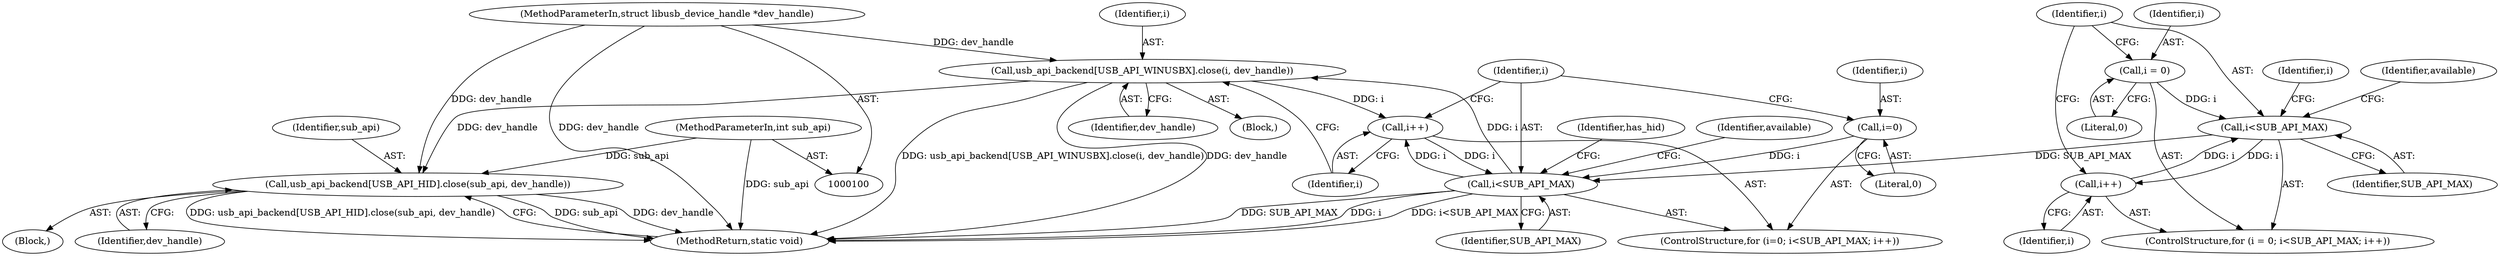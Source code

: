 digraph "1_Chrome_ac149a8d4371c0e01e0934fdd57b09e86f96b5b9_10@API" {
"1000214" [label="(Call,usb_api_backend[USB_API_HID].close(sub_api, dev_handle))"];
"1000101" [label="(MethodParameterIn,int sub_api)"];
"1000208" [label="(Call,usb_api_backend[USB_API_WINUSBX].close(i, dev_handle))"];
"1000197" [label="(Call,i<SUB_API_MAX)"];
"1000200" [label="(Call,i++)"];
"1000194" [label="(Call,i=0)"];
"1000121" [label="(Call,i<SUB_API_MAX)"];
"1000124" [label="(Call,i++)"];
"1000118" [label="(Call,i = 0)"];
"1000102" [label="(MethodParameterIn,struct libusb_device_handle *dev_handle)"];
"1000217" [label="(MethodReturn,static void)"];
"1000193" [label="(ControlStructure,for (i=0; i<SUB_API_MAX; i++))"];
"1000196" [label="(Literal,0)"];
"1000213" [label="(Block,)"];
"1000118" [label="(Call,i = 0)"];
"1000201" [label="(Identifier,i)"];
"1000121" [label="(Call,i<SUB_API_MAX)"];
"1000119" [label="(Identifier,i)"];
"1000123" [label="(Identifier,SUB_API_MAX)"];
"1000198" [label="(Identifier,i)"];
"1000122" [label="(Identifier,i)"];
"1000209" [label="(Identifier,i)"];
"1000200" [label="(Call,i++)"];
"1000120" [label="(Literal,0)"];
"1000210" [label="(Identifier,dev_handle)"];
"1000212" [label="(Identifier,has_hid)"];
"1000117" [label="(ControlStructure,for (i = 0; i<SUB_API_MAX; i++))"];
"1000129" [label="(Identifier,available)"];
"1000197" [label="(Call,i<SUB_API_MAX)"];
"1000214" [label="(Call,usb_api_backend[USB_API_HID].close(sub_api, dev_handle))"];
"1000195" [label="(Identifier,i)"];
"1000102" [label="(MethodParameterIn,struct libusb_device_handle *dev_handle)"];
"1000205" [label="(Identifier,available)"];
"1000215" [label="(Identifier,sub_api)"];
"1000199" [label="(Identifier,SUB_API_MAX)"];
"1000208" [label="(Call,usb_api_backend[USB_API_WINUSBX].close(i, dev_handle))"];
"1000124" [label="(Call,i++)"];
"1000125" [label="(Identifier,i)"];
"1000101" [label="(MethodParameterIn,int sub_api)"];
"1000216" [label="(Identifier,dev_handle)"];
"1000134" [label="(Identifier,i)"];
"1000194" [label="(Call,i=0)"];
"1000207" [label="(Block,)"];
"1000214" -> "1000213"  [label="AST: "];
"1000214" -> "1000216"  [label="CFG: "];
"1000215" -> "1000214"  [label="AST: "];
"1000216" -> "1000214"  [label="AST: "];
"1000217" -> "1000214"  [label="CFG: "];
"1000214" -> "1000217"  [label="DDG: sub_api"];
"1000214" -> "1000217"  [label="DDG: dev_handle"];
"1000214" -> "1000217"  [label="DDG: usb_api_backend[USB_API_HID].close(sub_api, dev_handle)"];
"1000101" -> "1000214"  [label="DDG: sub_api"];
"1000208" -> "1000214"  [label="DDG: dev_handle"];
"1000102" -> "1000214"  [label="DDG: dev_handle"];
"1000101" -> "1000100"  [label="AST: "];
"1000101" -> "1000217"  [label="DDG: sub_api"];
"1000208" -> "1000207"  [label="AST: "];
"1000208" -> "1000210"  [label="CFG: "];
"1000209" -> "1000208"  [label="AST: "];
"1000210" -> "1000208"  [label="AST: "];
"1000201" -> "1000208"  [label="CFG: "];
"1000208" -> "1000217"  [label="DDG: usb_api_backend[USB_API_WINUSBX].close(i, dev_handle)"];
"1000208" -> "1000217"  [label="DDG: dev_handle"];
"1000208" -> "1000200"  [label="DDG: i"];
"1000197" -> "1000208"  [label="DDG: i"];
"1000102" -> "1000208"  [label="DDG: dev_handle"];
"1000197" -> "1000193"  [label="AST: "];
"1000197" -> "1000199"  [label="CFG: "];
"1000198" -> "1000197"  [label="AST: "];
"1000199" -> "1000197"  [label="AST: "];
"1000205" -> "1000197"  [label="CFG: "];
"1000212" -> "1000197"  [label="CFG: "];
"1000197" -> "1000217"  [label="DDG: i<SUB_API_MAX"];
"1000197" -> "1000217"  [label="DDG: SUB_API_MAX"];
"1000197" -> "1000217"  [label="DDG: i"];
"1000200" -> "1000197"  [label="DDG: i"];
"1000194" -> "1000197"  [label="DDG: i"];
"1000121" -> "1000197"  [label="DDG: SUB_API_MAX"];
"1000197" -> "1000200"  [label="DDG: i"];
"1000200" -> "1000193"  [label="AST: "];
"1000200" -> "1000201"  [label="CFG: "];
"1000201" -> "1000200"  [label="AST: "];
"1000198" -> "1000200"  [label="CFG: "];
"1000194" -> "1000193"  [label="AST: "];
"1000194" -> "1000196"  [label="CFG: "];
"1000195" -> "1000194"  [label="AST: "];
"1000196" -> "1000194"  [label="AST: "];
"1000198" -> "1000194"  [label="CFG: "];
"1000121" -> "1000117"  [label="AST: "];
"1000121" -> "1000123"  [label="CFG: "];
"1000122" -> "1000121"  [label="AST: "];
"1000123" -> "1000121"  [label="AST: "];
"1000129" -> "1000121"  [label="CFG: "];
"1000134" -> "1000121"  [label="CFG: "];
"1000124" -> "1000121"  [label="DDG: i"];
"1000118" -> "1000121"  [label="DDG: i"];
"1000121" -> "1000124"  [label="DDG: i"];
"1000124" -> "1000117"  [label="AST: "];
"1000124" -> "1000125"  [label="CFG: "];
"1000125" -> "1000124"  [label="AST: "];
"1000122" -> "1000124"  [label="CFG: "];
"1000118" -> "1000117"  [label="AST: "];
"1000118" -> "1000120"  [label="CFG: "];
"1000119" -> "1000118"  [label="AST: "];
"1000120" -> "1000118"  [label="AST: "];
"1000122" -> "1000118"  [label="CFG: "];
"1000102" -> "1000100"  [label="AST: "];
"1000102" -> "1000217"  [label="DDG: dev_handle"];
}
